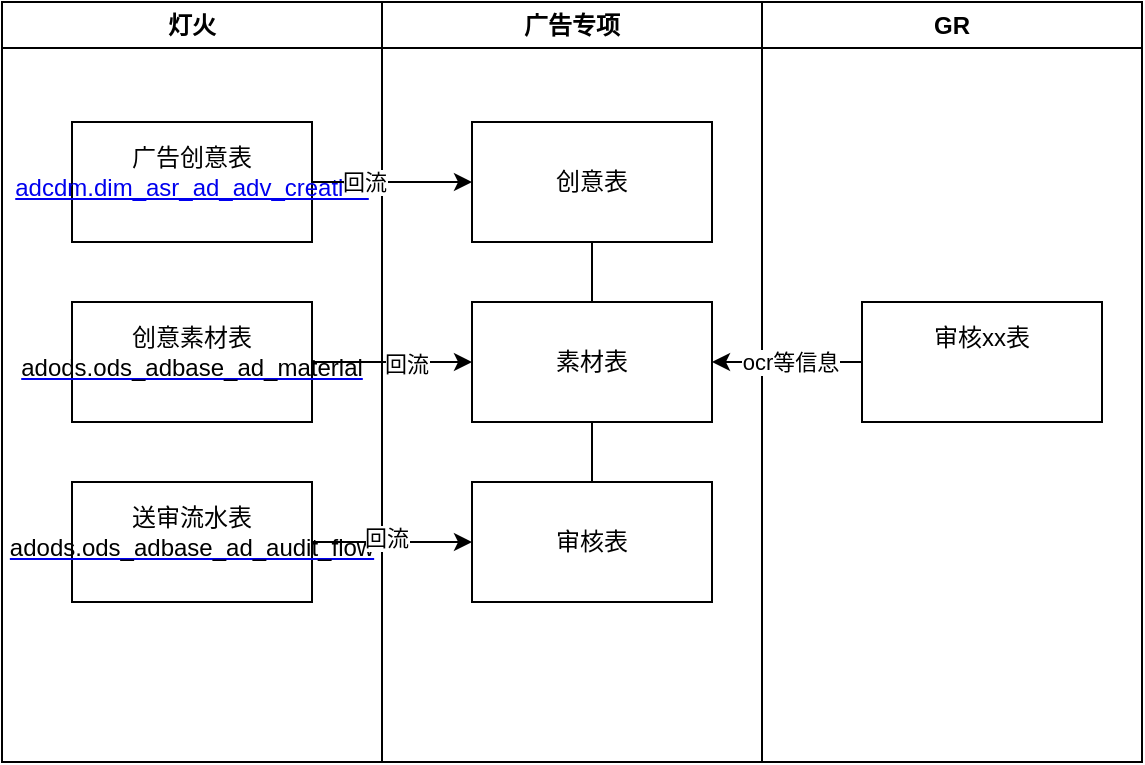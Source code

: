 <mxfile version="24.2.5" type="github">
  <diagram id="prtHgNgQTEPvFCAcTncT" name="Page-1">
    <mxGraphModel dx="794" dy="515" grid="1" gridSize="10" guides="1" tooltips="1" connect="1" arrows="1" fold="1" page="1" pageScale="1" pageWidth="827" pageHeight="1169" math="0" shadow="0">
      <root>
        <mxCell id="0" />
        <mxCell id="1" parent="0" />
        <mxCell id="shQovsB5RWf2lCHvclD5-11" value="灯火" style="swimlane;whiteSpace=wrap;html=1;" vertex="1" parent="1">
          <mxGeometry x="160" y="80" width="190" height="380" as="geometry" />
        </mxCell>
        <mxCell id="shQovsB5RWf2lCHvclD5-14" value="广告创意表&lt;br&gt;&lt;div class=&quot;lake-content&quot;&gt;&lt;p style=&quot;margin: 0; padding: 0; min-height: 24px&quot; class=&quot;ne-p&quot; id=&quot;uc3b015f8&quot;&gt;&lt;a class=&quot;ne-link&quot; target=&quot;_blank&quot; data-href=&quot;https://dataphin.alipay.com/assets/catalog/detail/table/odps.adcdm.dim_asr_ad_adv_creative/info&quot; href=&quot;https://dataphin.alipay.com/assets/catalog/detail/table/odps.adcdm.dim_asr_ad_adv_creative/info&quot;&gt;&lt;span class=&quot;ne-text&quot;&gt;adcdm.dim_asr_ad_adv_creative&lt;/span&gt;&lt;/a&gt;&lt;/p&gt;&lt;/div&gt;" style="rounded=0;whiteSpace=wrap;html=1;" vertex="1" parent="shQovsB5RWf2lCHvclD5-11">
          <mxGeometry x="35" y="60" width="120" height="60" as="geometry" />
        </mxCell>
        <mxCell id="shQovsB5RWf2lCHvclD5-22" value="创意素材表&lt;br&gt;&lt;div class=&quot;lake-content&quot;&gt;&lt;p style=&quot;margin: 0; padding: 0; min-height: 24px&quot; class=&quot;ne-p&quot; id=&quot;u9786c645&quot;&gt;&lt;a class=&quot;ne-link&quot; target=&quot;_blank&quot; data-href=&quot;https://dataphin.alipay.com/assets/catalog/detail/table/odps.adods.ods_adbase_ad_material/info&quot; href=&quot;https://dataphin.alipay.com/assets/catalog/detail/table/odps.adods.ods_adbase_ad_material/info&quot;&gt;&lt;span style=&quot;color: rgb(0, 0, 0)&quot; class=&quot;ne-text&quot;&gt;adods.ods_adbase_ad_material&lt;/span&gt;&lt;/a&gt;&lt;/p&gt;&lt;/div&gt;" style="rounded=0;whiteSpace=wrap;html=1;" vertex="1" parent="shQovsB5RWf2lCHvclD5-11">
          <mxGeometry x="35" y="150" width="120" height="60" as="geometry" />
        </mxCell>
        <mxCell id="shQovsB5RWf2lCHvclD5-23" value="送审流水表&lt;br&gt;&lt;div class=&quot;lake-content&quot;&gt;&lt;p style=&quot;margin: 0; padding: 0; min-height: 24px&quot; class=&quot;ne-p&quot; id=&quot;uefdb24e7&quot;&gt;&lt;a class=&quot;ne-link&quot; target=&quot;_blank&quot; data-href=&quot;https://dataphin.alipay.com/assets/catalog/detail/table/odps.adods.ods_adbase_ad_audit_flow/info&quot; href=&quot;https://dataphin.alipay.com/assets/catalog/detail/table/odps.adods.ods_adbase_ad_audit_flow/info&quot;&gt;&lt;span style=&quot;color: rgb(0, 0, 0)&quot; class=&quot;ne-text&quot;&gt;adods.ods_adbase_ad_audit_flow&lt;/span&gt;&lt;/a&gt;&lt;/p&gt;&lt;/div&gt;" style="rounded=0;whiteSpace=wrap;html=1;" vertex="1" parent="shQovsB5RWf2lCHvclD5-11">
          <mxGeometry x="35" y="240" width="120" height="60" as="geometry" />
        </mxCell>
        <mxCell id="shQovsB5RWf2lCHvclD5-12" value="广告专项" style="swimlane;whiteSpace=wrap;html=1;" vertex="1" parent="1">
          <mxGeometry x="350" y="80" width="190" height="380" as="geometry" />
        </mxCell>
        <mxCell id="shQovsB5RWf2lCHvclD5-28" style="edgeStyle=orthogonalEdgeStyle;rounded=0;orthogonalLoop=1;jettySize=auto;html=1;endArrow=none;endFill=0;" edge="1" parent="shQovsB5RWf2lCHvclD5-12" source="shQovsB5RWf2lCHvclD5-17" target="shQovsB5RWf2lCHvclD5-21">
          <mxGeometry relative="1" as="geometry" />
        </mxCell>
        <mxCell id="shQovsB5RWf2lCHvclD5-17" value="创意表" style="rounded=0;whiteSpace=wrap;html=1;" vertex="1" parent="shQovsB5RWf2lCHvclD5-12">
          <mxGeometry x="45" y="60" width="120" height="60" as="geometry" />
        </mxCell>
        <mxCell id="shQovsB5RWf2lCHvclD5-29" style="edgeStyle=orthogonalEdgeStyle;rounded=0;orthogonalLoop=1;jettySize=auto;html=1;endArrow=none;endFill=0;" edge="1" parent="shQovsB5RWf2lCHvclD5-12" source="shQovsB5RWf2lCHvclD5-21" target="shQovsB5RWf2lCHvclD5-20">
          <mxGeometry relative="1" as="geometry" />
        </mxCell>
        <mxCell id="shQovsB5RWf2lCHvclD5-21" value="素材表" style="rounded=0;whiteSpace=wrap;html=1;" vertex="1" parent="shQovsB5RWf2lCHvclD5-12">
          <mxGeometry x="45" y="150" width="120" height="60" as="geometry" />
        </mxCell>
        <mxCell id="shQovsB5RWf2lCHvclD5-20" value="审核表" style="rounded=0;whiteSpace=wrap;html=1;" vertex="1" parent="shQovsB5RWf2lCHvclD5-12">
          <mxGeometry x="45" y="240" width="120" height="60" as="geometry" />
        </mxCell>
        <mxCell id="shQovsB5RWf2lCHvclD5-13" value="GR" style="swimlane;whiteSpace=wrap;html=1;" vertex="1" parent="1">
          <mxGeometry x="540" y="80" width="190" height="380" as="geometry" />
        </mxCell>
        <mxCell id="shQovsB5RWf2lCHvclD5-30" value="审核xx表&lt;br&gt;&lt;div class=&quot;lake-content&quot;&gt;&lt;p id=&quot;u9786c645&quot; class=&quot;ne-p&quot; style=&quot;margin: 0; padding: 0; min-height: 24px&quot;&gt;&lt;/p&gt;&lt;/div&gt;" style="rounded=0;whiteSpace=wrap;html=1;" vertex="1" parent="shQovsB5RWf2lCHvclD5-13">
          <mxGeometry x="50" y="150" width="120" height="60" as="geometry" />
        </mxCell>
        <mxCell id="shQovsB5RWf2lCHvclD5-18" value="" style="edgeStyle=orthogonalEdgeStyle;rounded=0;orthogonalLoop=1;jettySize=auto;html=1;" edge="1" parent="1" source="shQovsB5RWf2lCHvclD5-14" target="shQovsB5RWf2lCHvclD5-17">
          <mxGeometry relative="1" as="geometry" />
        </mxCell>
        <mxCell id="shQovsB5RWf2lCHvclD5-19" value="回流" style="edgeLabel;html=1;align=center;verticalAlign=middle;resizable=0;points=[];" vertex="1" connectable="0" parent="shQovsB5RWf2lCHvclD5-18">
          <mxGeometry x="-0.35" relative="1" as="geometry">
            <mxPoint as="offset" />
          </mxGeometry>
        </mxCell>
        <mxCell id="shQovsB5RWf2lCHvclD5-24" style="edgeStyle=orthogonalEdgeStyle;rounded=0;orthogonalLoop=1;jettySize=auto;html=1;" edge="1" parent="1" source="shQovsB5RWf2lCHvclD5-23" target="shQovsB5RWf2lCHvclD5-20">
          <mxGeometry relative="1" as="geometry" />
        </mxCell>
        <mxCell id="shQovsB5RWf2lCHvclD5-27" value="回流" style="edgeLabel;html=1;align=center;verticalAlign=middle;resizable=0;points=[];" vertex="1" connectable="0" parent="shQovsB5RWf2lCHvclD5-24">
          <mxGeometry x="-0.077" y="2" relative="1" as="geometry">
            <mxPoint as="offset" />
          </mxGeometry>
        </mxCell>
        <mxCell id="shQovsB5RWf2lCHvclD5-25" style="edgeStyle=orthogonalEdgeStyle;rounded=0;orthogonalLoop=1;jettySize=auto;html=1;" edge="1" parent="1" source="shQovsB5RWf2lCHvclD5-22" target="shQovsB5RWf2lCHvclD5-21">
          <mxGeometry relative="1" as="geometry" />
        </mxCell>
        <mxCell id="shQovsB5RWf2lCHvclD5-26" value="回流" style="edgeLabel;html=1;align=center;verticalAlign=middle;resizable=0;points=[];" vertex="1" connectable="0" parent="shQovsB5RWf2lCHvclD5-25">
          <mxGeometry x="0.175" y="-1" relative="1" as="geometry">
            <mxPoint as="offset" />
          </mxGeometry>
        </mxCell>
        <mxCell id="shQovsB5RWf2lCHvclD5-31" style="edgeStyle=orthogonalEdgeStyle;rounded=0;orthogonalLoop=1;jettySize=auto;html=1;" edge="1" parent="1" source="shQovsB5RWf2lCHvclD5-30" target="shQovsB5RWf2lCHvclD5-21">
          <mxGeometry relative="1" as="geometry" />
        </mxCell>
        <mxCell id="shQovsB5RWf2lCHvclD5-32" value="ocr等信息" style="edgeLabel;html=1;align=center;verticalAlign=middle;resizable=0;points=[];" vertex="1" connectable="0" parent="shQovsB5RWf2lCHvclD5-31">
          <mxGeometry x="-0.267" y="-2" relative="1" as="geometry">
            <mxPoint x="-9" y="2" as="offset" />
          </mxGeometry>
        </mxCell>
      </root>
    </mxGraphModel>
  </diagram>
</mxfile>
